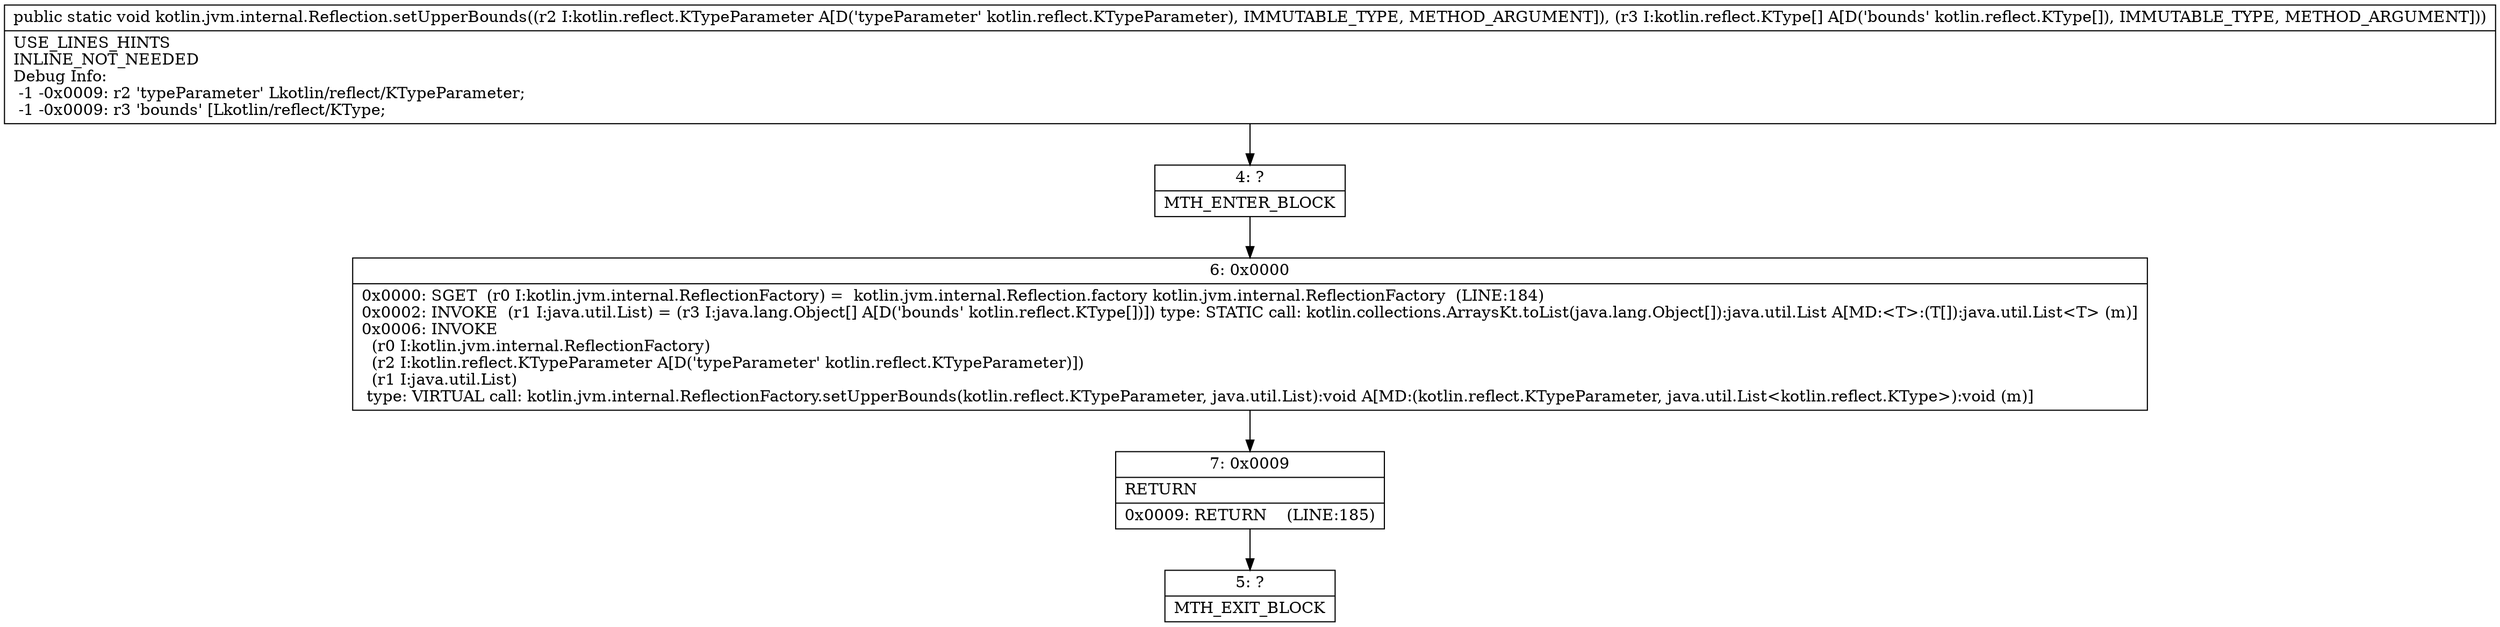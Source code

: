 digraph "CFG forkotlin.jvm.internal.Reflection.setUpperBounds(Lkotlin\/reflect\/KTypeParameter;[Lkotlin\/reflect\/KType;)V" {
Node_4 [shape=record,label="{4\:\ ?|MTH_ENTER_BLOCK\l}"];
Node_6 [shape=record,label="{6\:\ 0x0000|0x0000: SGET  (r0 I:kotlin.jvm.internal.ReflectionFactory) =  kotlin.jvm.internal.Reflection.factory kotlin.jvm.internal.ReflectionFactory  (LINE:184)\l0x0002: INVOKE  (r1 I:java.util.List) = (r3 I:java.lang.Object[] A[D('bounds' kotlin.reflect.KType[])]) type: STATIC call: kotlin.collections.ArraysKt.toList(java.lang.Object[]):java.util.List A[MD:\<T\>:(T[]):java.util.List\<T\> (m)]\l0x0006: INVOKE  \l  (r0 I:kotlin.jvm.internal.ReflectionFactory)\l  (r2 I:kotlin.reflect.KTypeParameter A[D('typeParameter' kotlin.reflect.KTypeParameter)])\l  (r1 I:java.util.List)\l type: VIRTUAL call: kotlin.jvm.internal.ReflectionFactory.setUpperBounds(kotlin.reflect.KTypeParameter, java.util.List):void A[MD:(kotlin.reflect.KTypeParameter, java.util.List\<kotlin.reflect.KType\>):void (m)]\l}"];
Node_7 [shape=record,label="{7\:\ 0x0009|RETURN\l|0x0009: RETURN    (LINE:185)\l}"];
Node_5 [shape=record,label="{5\:\ ?|MTH_EXIT_BLOCK\l}"];
MethodNode[shape=record,label="{public static void kotlin.jvm.internal.Reflection.setUpperBounds((r2 I:kotlin.reflect.KTypeParameter A[D('typeParameter' kotlin.reflect.KTypeParameter), IMMUTABLE_TYPE, METHOD_ARGUMENT]), (r3 I:kotlin.reflect.KType[] A[D('bounds' kotlin.reflect.KType[]), IMMUTABLE_TYPE, METHOD_ARGUMENT]))  | USE_LINES_HINTS\lINLINE_NOT_NEEDED\lDebug Info:\l  \-1 \-0x0009: r2 'typeParameter' Lkotlin\/reflect\/KTypeParameter;\l  \-1 \-0x0009: r3 'bounds' [Lkotlin\/reflect\/KType;\l}"];
MethodNode -> Node_4;Node_4 -> Node_6;
Node_6 -> Node_7;
Node_7 -> Node_5;
}

